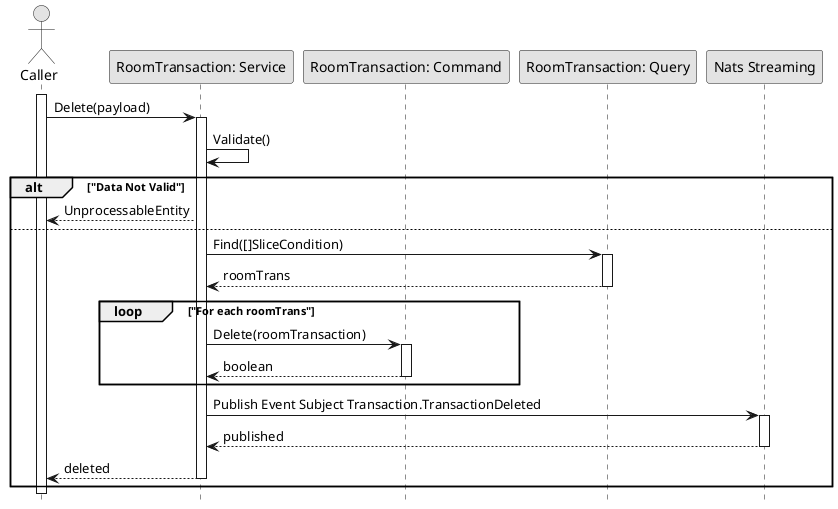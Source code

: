 @startuml DeleteRoomTransaction

skinparam ConditionStyle hline
skinparam Monochrome true
skinparam Shadowing false
hide footbox

actor Caller
participant "RoomTransaction: Service" as RoomTransactionService
participant "RoomTransaction: Command" as RoomTransactionCommand
participant "RoomTransaction: Query" as RoomTransactionQuery
participant "Nats Streaming" as NatsStreaming

activate Caller

Caller->RoomTransactionService: Delete(payload)
activate RoomTransactionService
RoomTransactionService->RoomTransactionService: Validate()
alt "Data Not Valid"
    RoomTransactionService-->Caller: UnprocessableEntity
else
    RoomTransactionService->RoomTransactionQuery: Find([]SliceCondition)
    activate RoomTransactionQuery
    RoomTransactionQuery-->RoomTransactionService: roomTrans
    deactivate RoomTransactionQuery
    
    loop "For each roomTrans"
        RoomTransactionService->RoomTransactionCommand: Delete(roomTransaction)
        activate RoomTransactionCommand
        RoomTransactionCommand-->RoomTransactionService: boolean
        deactivate RoomTransactionCommand
    end

    RoomTransactionService->NatsStreaming: Publish Event Subject Transaction.TransactionDeleted
    activate NatsStreaming
    NatsStreaming-->RoomTransactionService: published
    deactivate NatsStreaming
    RoomTransactionService-->Caller: deleted
    deactivate RoomTransactionService
end

deactivate Caller

@enduml